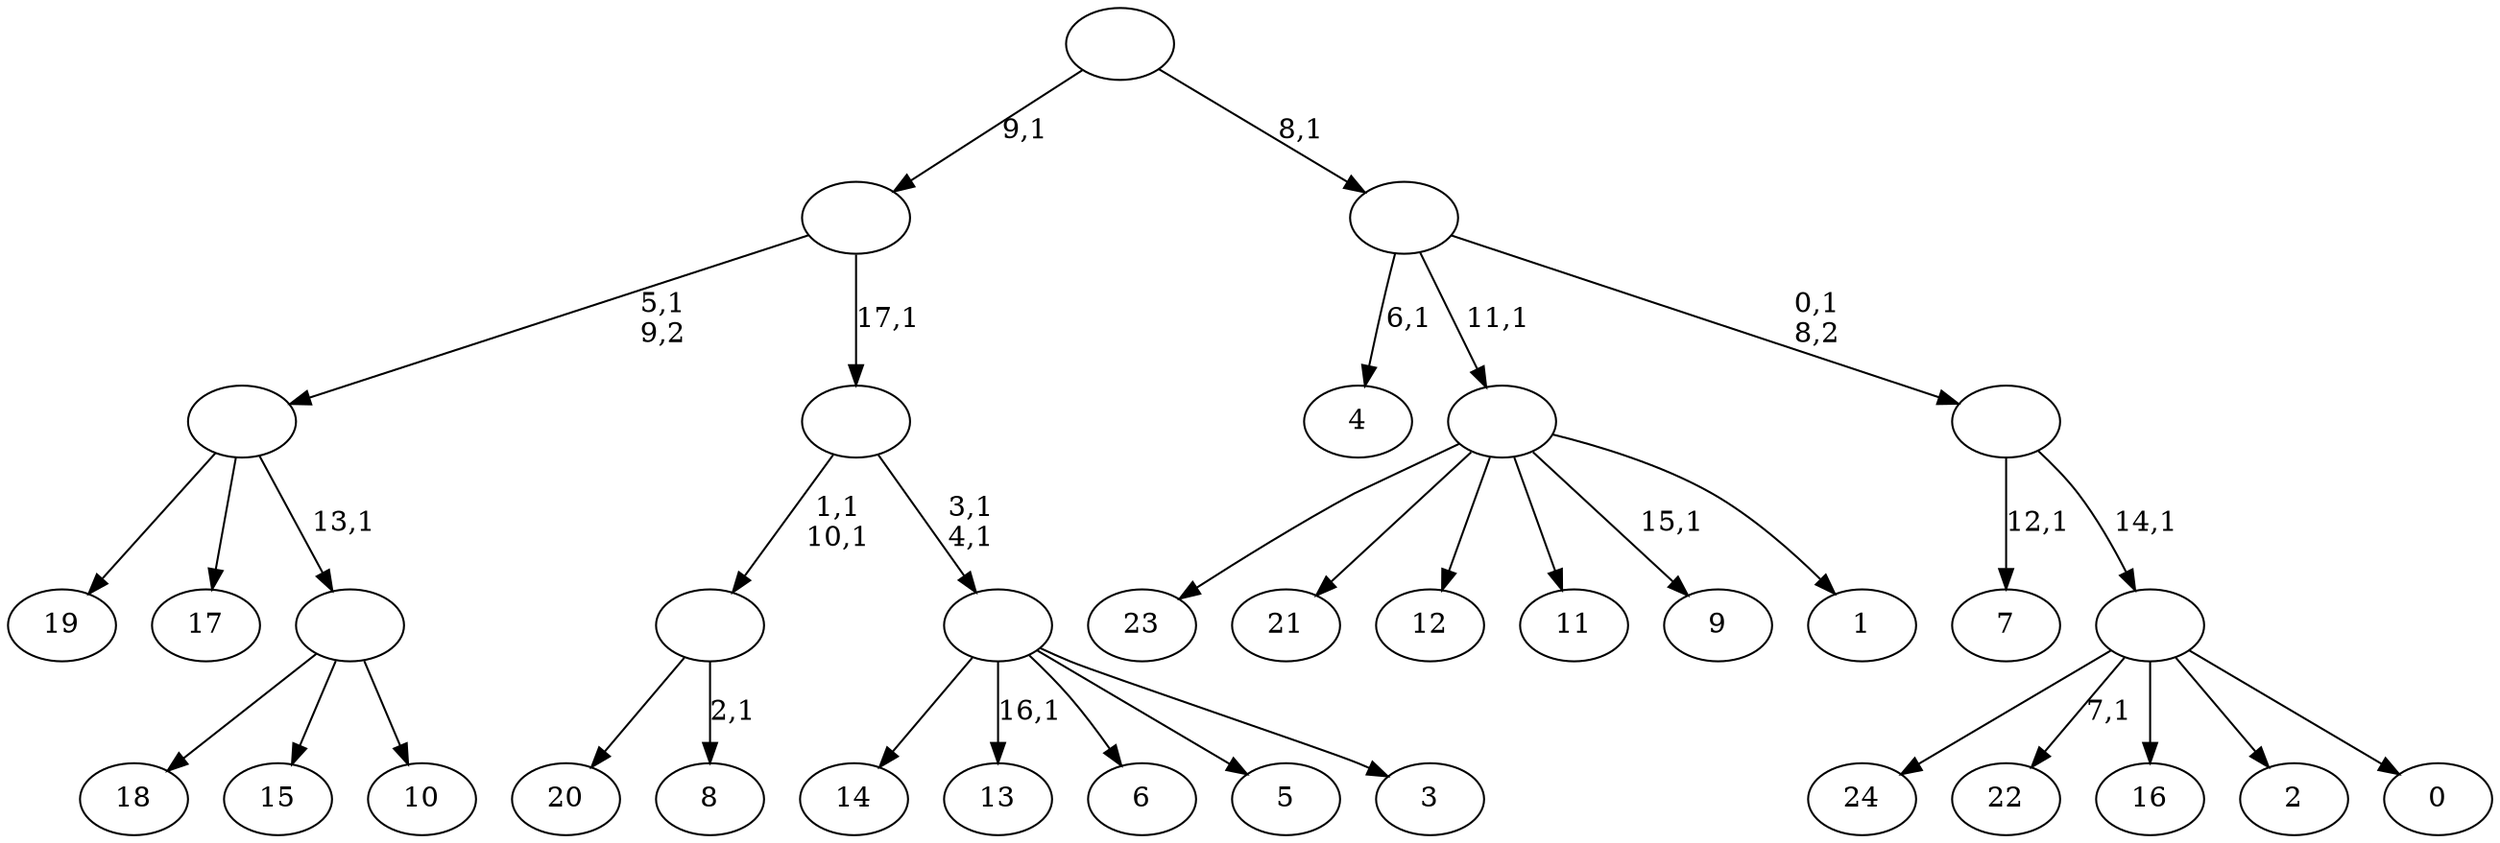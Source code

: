 digraph T {
	43 [label="24"]
	42 [label="23"]
	41 [label="22"]
	39 [label="21"]
	38 [label="20"]
	37 [label="19"]
	36 [label="18"]
	35 [label="17"]
	34 [label="16"]
	33 [label="15"]
	32 [label="14"]
	31 [label="13"]
	29 [label="12"]
	28 [label="11"]
	27 [label="10"]
	26 [label=""]
	25 [label=""]
	24 [label="9"]
	22 [label="8"]
	20 [label=""]
	18 [label="7"]
	16 [label="6"]
	15 [label="5"]
	14 [label="4"]
	12 [label="3"]
	11 [label=""]
	9 [label=""]
	8 [label=""]
	7 [label="2"]
	6 [label="1"]
	5 [label=""]
	4 [label="0"]
	3 [label=""]
	2 [label=""]
	1 [label=""]
	0 [label=""]
	26 -> 36 [label=""]
	26 -> 33 [label=""]
	26 -> 27 [label=""]
	25 -> 37 [label=""]
	25 -> 35 [label=""]
	25 -> 26 [label="13,1"]
	20 -> 22 [label="2,1"]
	20 -> 38 [label=""]
	11 -> 31 [label="16,1"]
	11 -> 32 [label=""]
	11 -> 16 [label=""]
	11 -> 15 [label=""]
	11 -> 12 [label=""]
	9 -> 11 [label="3,1\n4,1"]
	9 -> 20 [label="1,1\n10,1"]
	8 -> 25 [label="5,1\n9,2"]
	8 -> 9 [label="17,1"]
	5 -> 24 [label="15,1"]
	5 -> 42 [label=""]
	5 -> 39 [label=""]
	5 -> 29 [label=""]
	5 -> 28 [label=""]
	5 -> 6 [label=""]
	3 -> 41 [label="7,1"]
	3 -> 43 [label=""]
	3 -> 34 [label=""]
	3 -> 7 [label=""]
	3 -> 4 [label=""]
	2 -> 18 [label="12,1"]
	2 -> 3 [label="14,1"]
	1 -> 14 [label="6,1"]
	1 -> 5 [label="11,1"]
	1 -> 2 [label="0,1\n8,2"]
	0 -> 8 [label="9,1"]
	0 -> 1 [label="8,1"]
}
